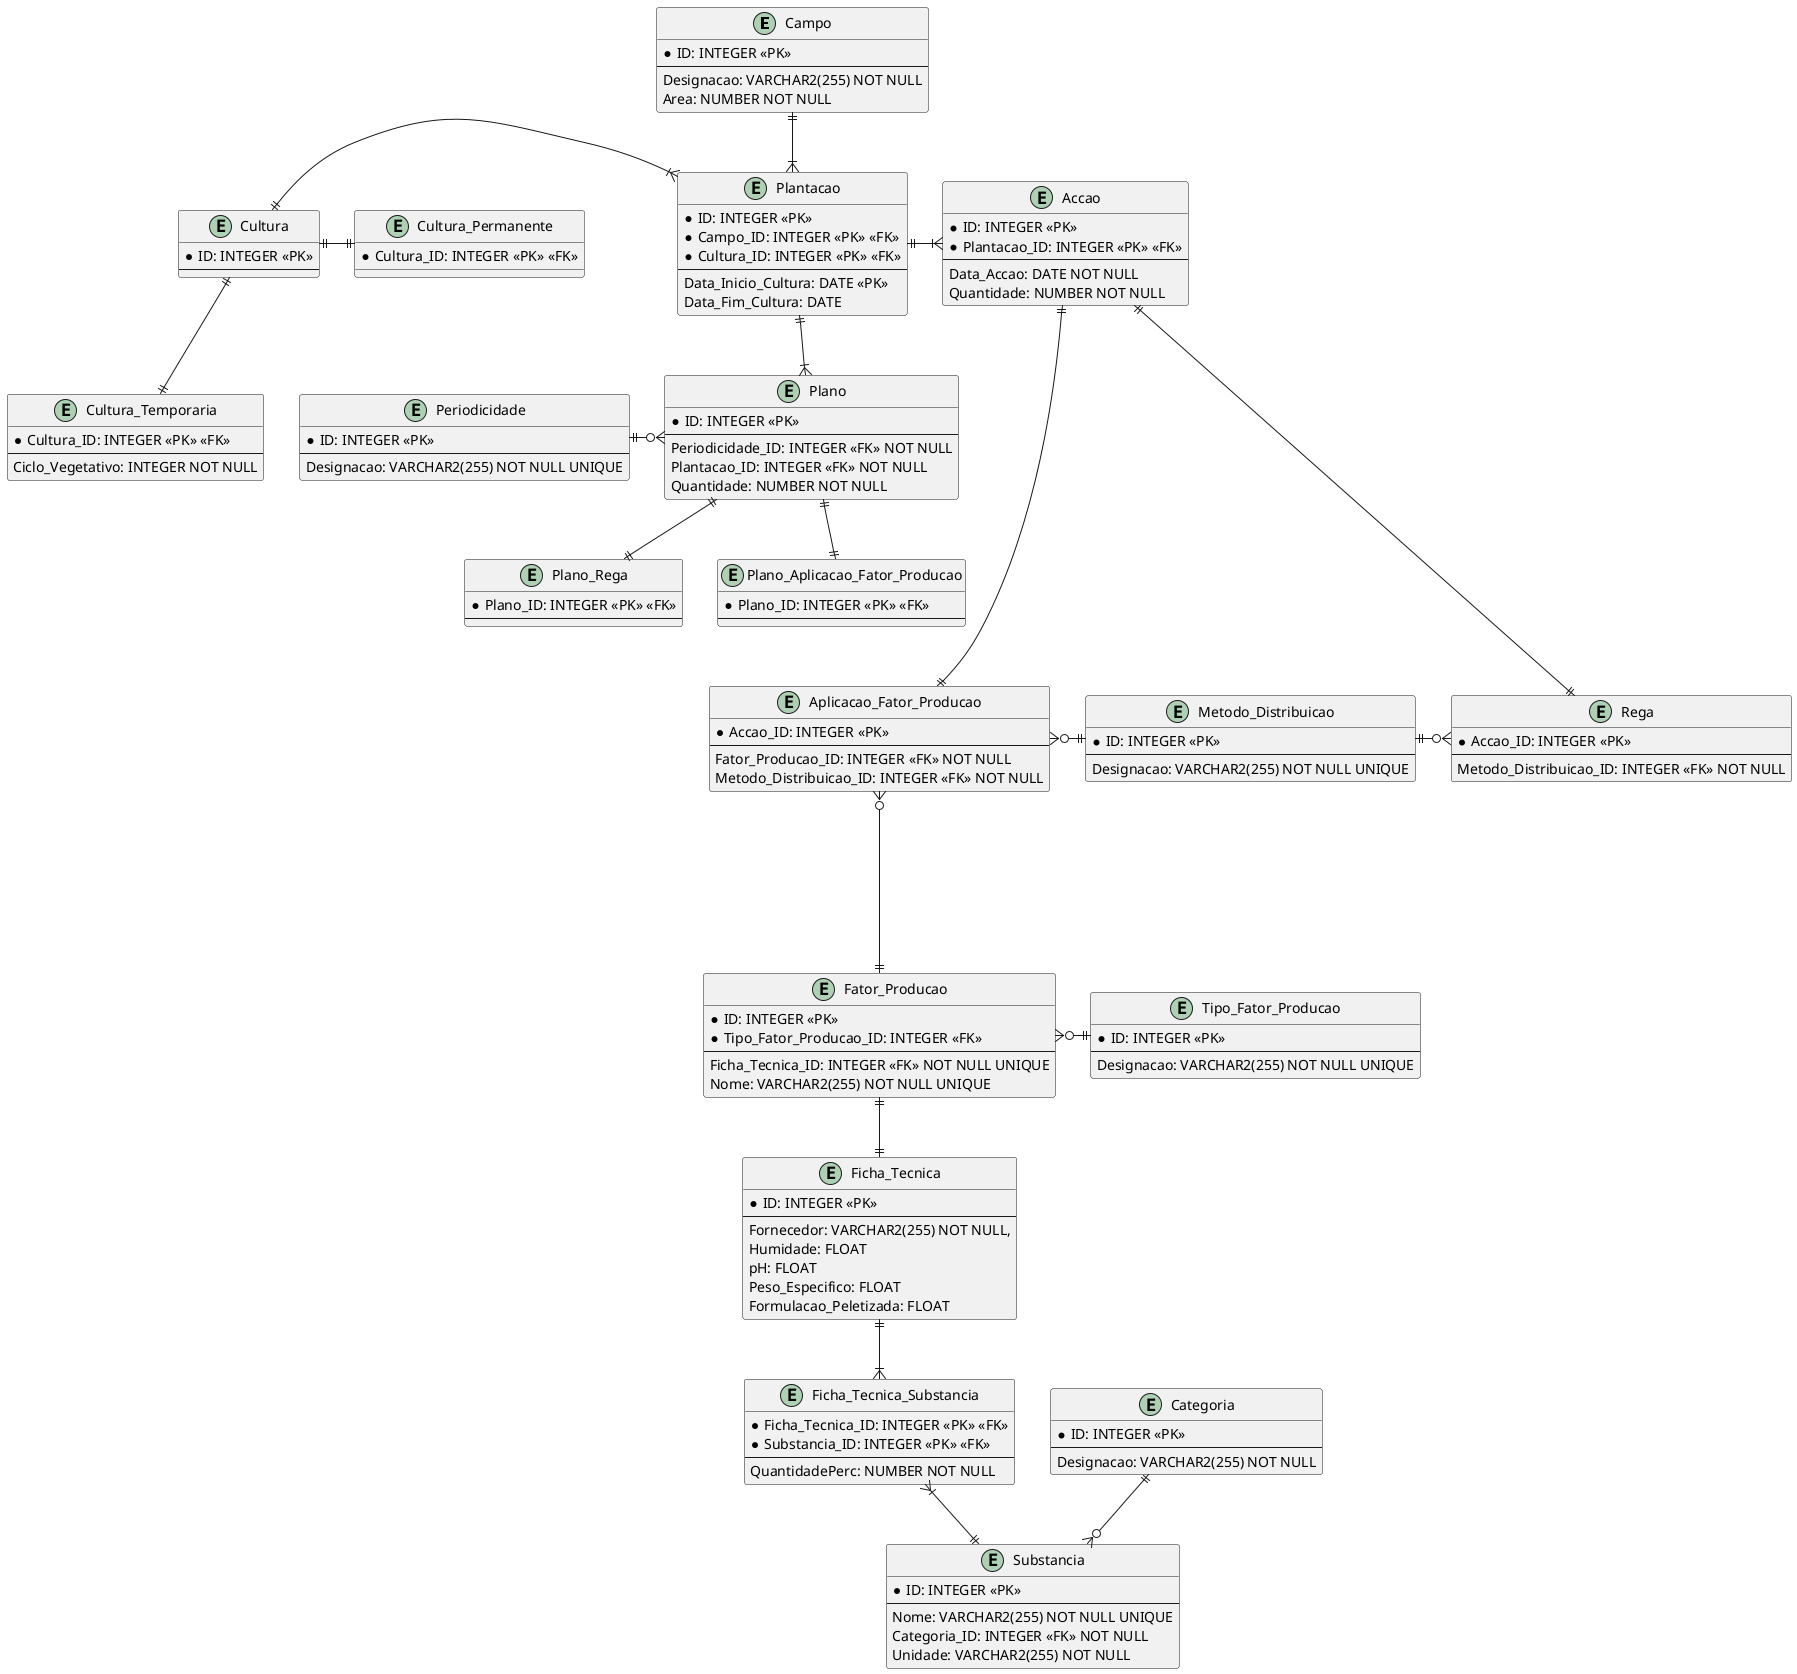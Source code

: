 @startuml Quinta-Manutenção

/'TODO #1:- Verificar se a Designação de um Campo é única e se estas 
devem seguir um conjunto de regras;'/
/'TODO #2:- Determinar o valor minímo de uma qualquer Área;'/
/'Constraints:- [[Area, CHECK(Area > Mínimo)]]'/
entity Campo {
    * ID: INTEGER <<PK>>
    --
    Designacao: VARCHAR2(255) NOT NULL
    Area: NUMBER NOT NULL
}

/'Triggers:-
    #1: Verificar que uma Cultura não é simultaneamente uma Cultura_Temporaria
    e Cultura_Permanente;'/
entity Cultura {
    * ID: INTEGER <<PK>>
    --
}

/'Contraints:- [[Ciclo_Vegetativo, CHECK(Ciclo_Vegetativo > 0)], 
[Ciclo_Vegetativo, CHECK(Ciclo_Vegetativo < 12)]]'/
entity Cultura_Temporaria {
    * Cultura_ID: INTEGER <<PK>> <<FK>>
    --
    Ciclo_Vegetativo: INTEGER NOT NULL
}

entity Cultura_Permanente {
    * Cultura_ID: INTEGER <<PK>> <<FK>>
}

/'Constraints:- [[Campo_ID, Data_Inicio_Cultura, UNIQUE(Campo_ID, Data_Inicio_Cultura)], 
[Data_Fim_Cultura, CHECK(Data_Fim_Cultura < Data_Inicio_Cultura)]]'/
entity Plantacao {
    * ID: INTEGER <<PK>>
    * Campo_ID: INTEGER <<PK>> <<FK>>
    * Cultura_ID: INTEGER <<PK>> <<FK>>
    --
    Data_Inicio_Cultura: DATE <<PK>>
    Data_Fim_Cultura: DATE
}

/'Constraints:- [[Quantidade, CHECK(Quantidade > 0)]]'/
entity Accao {
    * ID: INTEGER <<PK>>
    *Plantacao_ID: INTEGER <<PK>> <<FK>>
    --
    Data_Accao: DATE NOT NULL
    Quantidade: NUMBER NOT NULL
}

entity Metodo_Distribuicao {
    * ID: INTEGER <<PK>>
    --
    Designacao: VARCHAR2(255) NOT NULL UNIQUE
}

entity Rega {
    * Accao_ID: INTEGER <<PK>>
    --
    Metodo_Distribuicao_ID: INTEGER <<FK>> NOT NULL
}

entity Categoria{
     * ID: INTEGER <<PK>>
    --
    Designacao: VARCHAR2(255) NOT NULL
}

entity Aplicacao_Fator_Producao {
    * Accao_ID: INTEGER <<PK>>
    --
    Fator_Producao_ID: INTEGER <<FK>> NOT NULL
    Metodo_Distribuicao_ID: INTEGER <<FK>> NOT NULL
}

entity Fator_Producao {
    * ID: INTEGER <<PK>>
    *Tipo_Fator_Producao_ID: INTEGER <<FK>>
    --
    Ficha_Tecnica_ID: INTEGER <<FK>> NOT NULL UNIQUE
    Nome: VARCHAR2(255) NOT NULL UNIQUE
}


entity Tipo_Fator_Producao {
    * ID: INTEGER <<PK>>
    --
    Designacao: VARCHAR2(255) NOT NULL UNIQUE
}

entity Ficha_Tecnica {
    * ID: INTEGER <<PK>>
    --
    Fornecedor: VARCHAR2(255) NOT NULL,
    Humidade: FLOAT
    pH: FLOAT
    Peso_Especifico: FLOAT
    Formulacao_Peletizada: FLOAT
}

entity Ficha_Tecnica_Substancia {
    * Ficha_Tecnica_ID: INTEGER <<PK>> <<FK>>
    * Substancia_ID: INTEGER <<PK>> <<FK>>
    --
    QuantidadePerc: NUMBER NOT NULL
}

entity Substancia {
    * ID: INTEGER <<PK>>
    --
    Nome: VARCHAR2(255) NOT NULL UNIQUE
    Categoria_ID: INTEGER <<FK>> NOT NULL
    Unidade: VARCHAR2(255) NOT NULL
}

entity Plano {
    * ID: INTEGER <<PK>>
    --
    Periodicidade_ID: INTEGER <<FK>> NOT NULL
    Plantacao_ID: INTEGER <<FK>> NOT NULL
    Quantidade: NUMBER NOT NULL
}

entity Periodicidade {
    * ID: INTEGER <<PK>>
    --
    Designacao: VARCHAR2(255) NOT NULL UNIQUE
}

entity Plano_Rega {
    * Plano_ID: INTEGER <<PK>> <<FK>>
    --
}

entity Plano_Aplicacao_Fator_Producao {
    * Plano_ID: INTEGER <<PK>> <<FK>>
    --
}

Campo ||-d-|{ Plantacao

Cultura ||-r-|{ Plantacao

Plantacao ||-r-|{ Accao
Plantacao ||-d-|{ Plano

Accao ||--d--|| Rega
Accao ||--d--|| Aplicacao_Fator_Producao

Metodo_Distribuicao ||-r-o{ Rega
Metodo_Distribuicao ||-l-o{ Aplicacao_Fator_Producao

Tipo_Fator_Producao ||-l-o{ Fator_Producao
Categoria ||-d-o{ Substancia

Fator_Producao ||-d-|| Ficha_Tecnica
Fator_Producao ||--u--o{ Aplicacao_Fator_Producao

Ficha_Tecnica ||-d-|{ Ficha_Tecnica_Substancia

Substancia ||-u-|{ Ficha_Tecnica_Substancia

Periodicidade ||-r-o{ Plano

Plano_Rega ||-u-|| Plano

Plano_Aplicacao_Fator_Producao ||-u-|| Plano

Cultura ||-d-|| Cultura_Temporaria
Cultura ||-r-|| Cultura_Permanente

@enduml